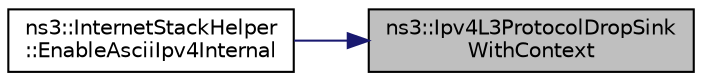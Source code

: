 digraph "ns3::Ipv4L3ProtocolDropSinkWithContext"
{
 // LATEX_PDF_SIZE
  edge [fontname="Helvetica",fontsize="10",labelfontname="Helvetica",labelfontsize="10"];
  node [fontname="Helvetica",fontsize="10",shape=record];
  rankdir="RL";
  Node1 [label="ns3::Ipv4L3ProtocolDropSink\lWithContext",height=0.2,width=0.4,color="black", fillcolor="grey75", style="filled", fontcolor="black",tooltip="Sync function for IPv4 dropped packet - Ascii output."];
  Node1 -> Node2 [dir="back",color="midnightblue",fontsize="10",style="solid",fontname="Helvetica"];
  Node2 [label="ns3::InternetStackHelper\l::EnableAsciiIpv4Internal",height=0.2,width=0.4,color="black", fillcolor="white", style="filled",URL="$classns3_1_1_internet_stack_helper.html#ab09a45882051edfc4881fc751ccbdd48",tooltip="Enable ascii trace output on the indicated Ipv4 and interface pair."];
}
